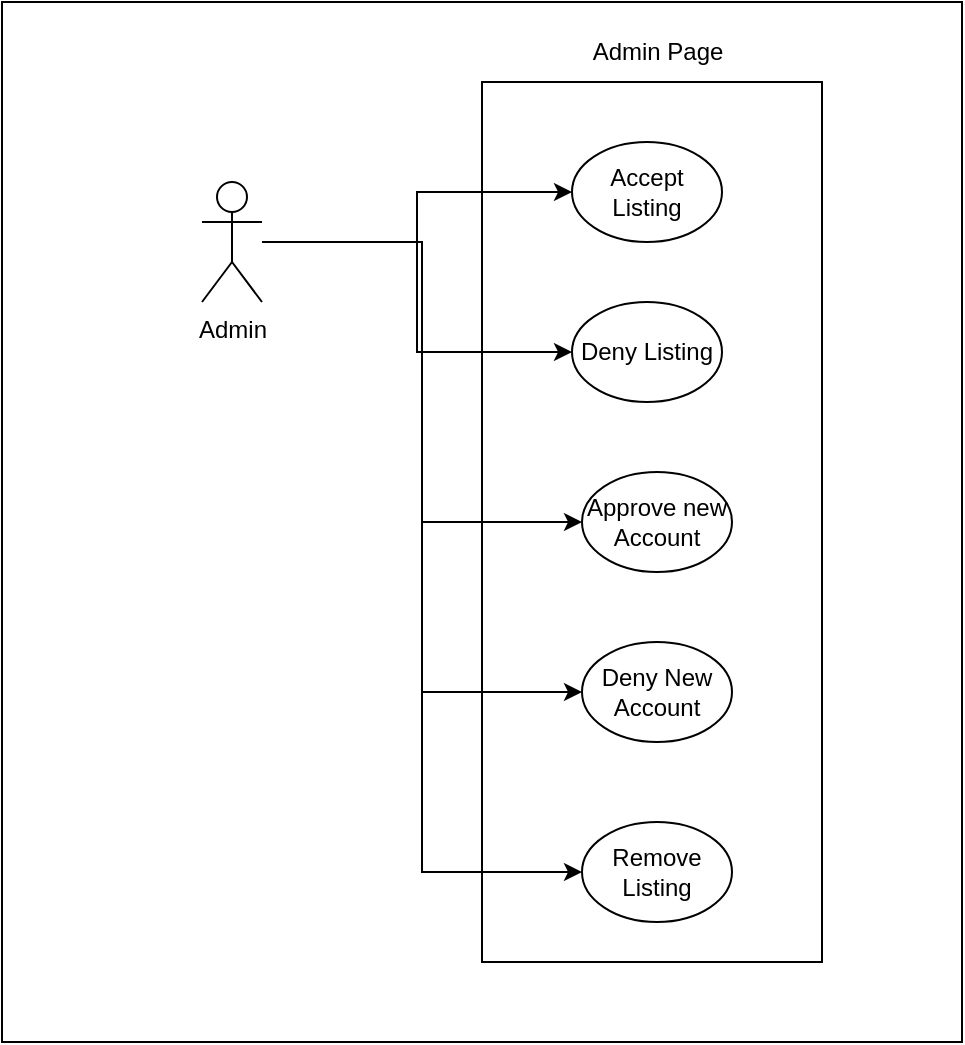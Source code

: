 <mxfile version="28.2.4">
  <diagram name="Page-1" id="qKjfDkCnT4YypzFY2SAg">
    <mxGraphModel dx="847" dy="510" grid="1" gridSize="10" guides="1" tooltips="1" connect="1" arrows="1" fold="1" page="1" pageScale="1" pageWidth="850" pageHeight="1100" math="0" shadow="0">
      <root>
        <mxCell id="0" />
        <mxCell id="1" parent="0" />
        <mxCell id="1R01WL3bSxaGgvp8fWAl-1" value="" style="rounded=0;whiteSpace=wrap;html=1;" vertex="1" parent="1">
          <mxGeometry x="80" y="80" width="480" height="520" as="geometry" />
        </mxCell>
        <mxCell id="q4svlUAVzWbHuXpgUVyt-1" value="" style="rounded=0;whiteSpace=wrap;html=1;" parent="1" vertex="1">
          <mxGeometry x="320" y="120" width="170" height="440" as="geometry" />
        </mxCell>
        <mxCell id="q4svlUAVzWbHuXpgUVyt-9" style="edgeStyle=orthogonalEdgeStyle;rounded=0;orthogonalLoop=1;jettySize=auto;html=1;entryX=0;entryY=0.5;entryDx=0;entryDy=0;" parent="1" source="q4svlUAVzWbHuXpgUVyt-2" target="q4svlUAVzWbHuXpgUVyt-5" edge="1">
          <mxGeometry relative="1" as="geometry" />
        </mxCell>
        <mxCell id="q4svlUAVzWbHuXpgUVyt-10" style="edgeStyle=orthogonalEdgeStyle;rounded=0;orthogonalLoop=1;jettySize=auto;html=1;entryX=0;entryY=0.5;entryDx=0;entryDy=0;" parent="1" source="q4svlUAVzWbHuXpgUVyt-2" target="q4svlUAVzWbHuXpgUVyt-6" edge="1">
          <mxGeometry relative="1" as="geometry" />
        </mxCell>
        <mxCell id="q4svlUAVzWbHuXpgUVyt-11" style="edgeStyle=orthogonalEdgeStyle;rounded=0;orthogonalLoop=1;jettySize=auto;html=1;entryX=0;entryY=0.5;entryDx=0;entryDy=0;" parent="1" source="q4svlUAVzWbHuXpgUVyt-2" target="q4svlUAVzWbHuXpgUVyt-7" edge="1">
          <mxGeometry relative="1" as="geometry" />
        </mxCell>
        <mxCell id="q4svlUAVzWbHuXpgUVyt-12" style="edgeStyle=orthogonalEdgeStyle;rounded=0;orthogonalLoop=1;jettySize=auto;html=1;entryX=0;entryY=0.5;entryDx=0;entryDy=0;" parent="1" source="q4svlUAVzWbHuXpgUVyt-2" target="q4svlUAVzWbHuXpgUVyt-8" edge="1">
          <mxGeometry relative="1" as="geometry" />
        </mxCell>
        <mxCell id="q4svlUAVzWbHuXpgUVyt-14" style="edgeStyle=orthogonalEdgeStyle;rounded=0;orthogonalLoop=1;jettySize=auto;html=1;entryX=0;entryY=0.5;entryDx=0;entryDy=0;" parent="1" source="q4svlUAVzWbHuXpgUVyt-2" target="q4svlUAVzWbHuXpgUVyt-13" edge="1">
          <mxGeometry relative="1" as="geometry" />
        </mxCell>
        <mxCell id="q4svlUAVzWbHuXpgUVyt-2" value="Admin" style="shape=umlActor;verticalLabelPosition=bottom;verticalAlign=top;html=1;outlineConnect=0;" parent="1" vertex="1">
          <mxGeometry x="180" y="170" width="30" height="60" as="geometry" />
        </mxCell>
        <mxCell id="q4svlUAVzWbHuXpgUVyt-4" value="Admin Page" style="text;html=1;align=center;verticalAlign=middle;whiteSpace=wrap;rounded=0;" parent="1" vertex="1">
          <mxGeometry x="347.5" y="90" width="120" height="30" as="geometry" />
        </mxCell>
        <mxCell id="q4svlUAVzWbHuXpgUVyt-5" value="Accept Listing" style="ellipse;whiteSpace=wrap;html=1;" parent="1" vertex="1">
          <mxGeometry x="365" y="150" width="75" height="50" as="geometry" />
        </mxCell>
        <mxCell id="q4svlUAVzWbHuXpgUVyt-6" value="Deny Listing" style="ellipse;whiteSpace=wrap;html=1;" parent="1" vertex="1">
          <mxGeometry x="365" y="230" width="75" height="50" as="geometry" />
        </mxCell>
        <mxCell id="q4svlUAVzWbHuXpgUVyt-7" value="Approve new Account" style="ellipse;whiteSpace=wrap;html=1;" parent="1" vertex="1">
          <mxGeometry x="370" y="315" width="75" height="50" as="geometry" />
        </mxCell>
        <mxCell id="q4svlUAVzWbHuXpgUVyt-8" value="Deny New Account" style="ellipse;whiteSpace=wrap;html=1;" parent="1" vertex="1">
          <mxGeometry x="370" y="400" width="75" height="50" as="geometry" />
        </mxCell>
        <mxCell id="q4svlUAVzWbHuXpgUVyt-13" value="Remove Listing" style="ellipse;whiteSpace=wrap;html=1;" parent="1" vertex="1">
          <mxGeometry x="370" y="490" width="75" height="50" as="geometry" />
        </mxCell>
      </root>
    </mxGraphModel>
  </diagram>
</mxfile>
